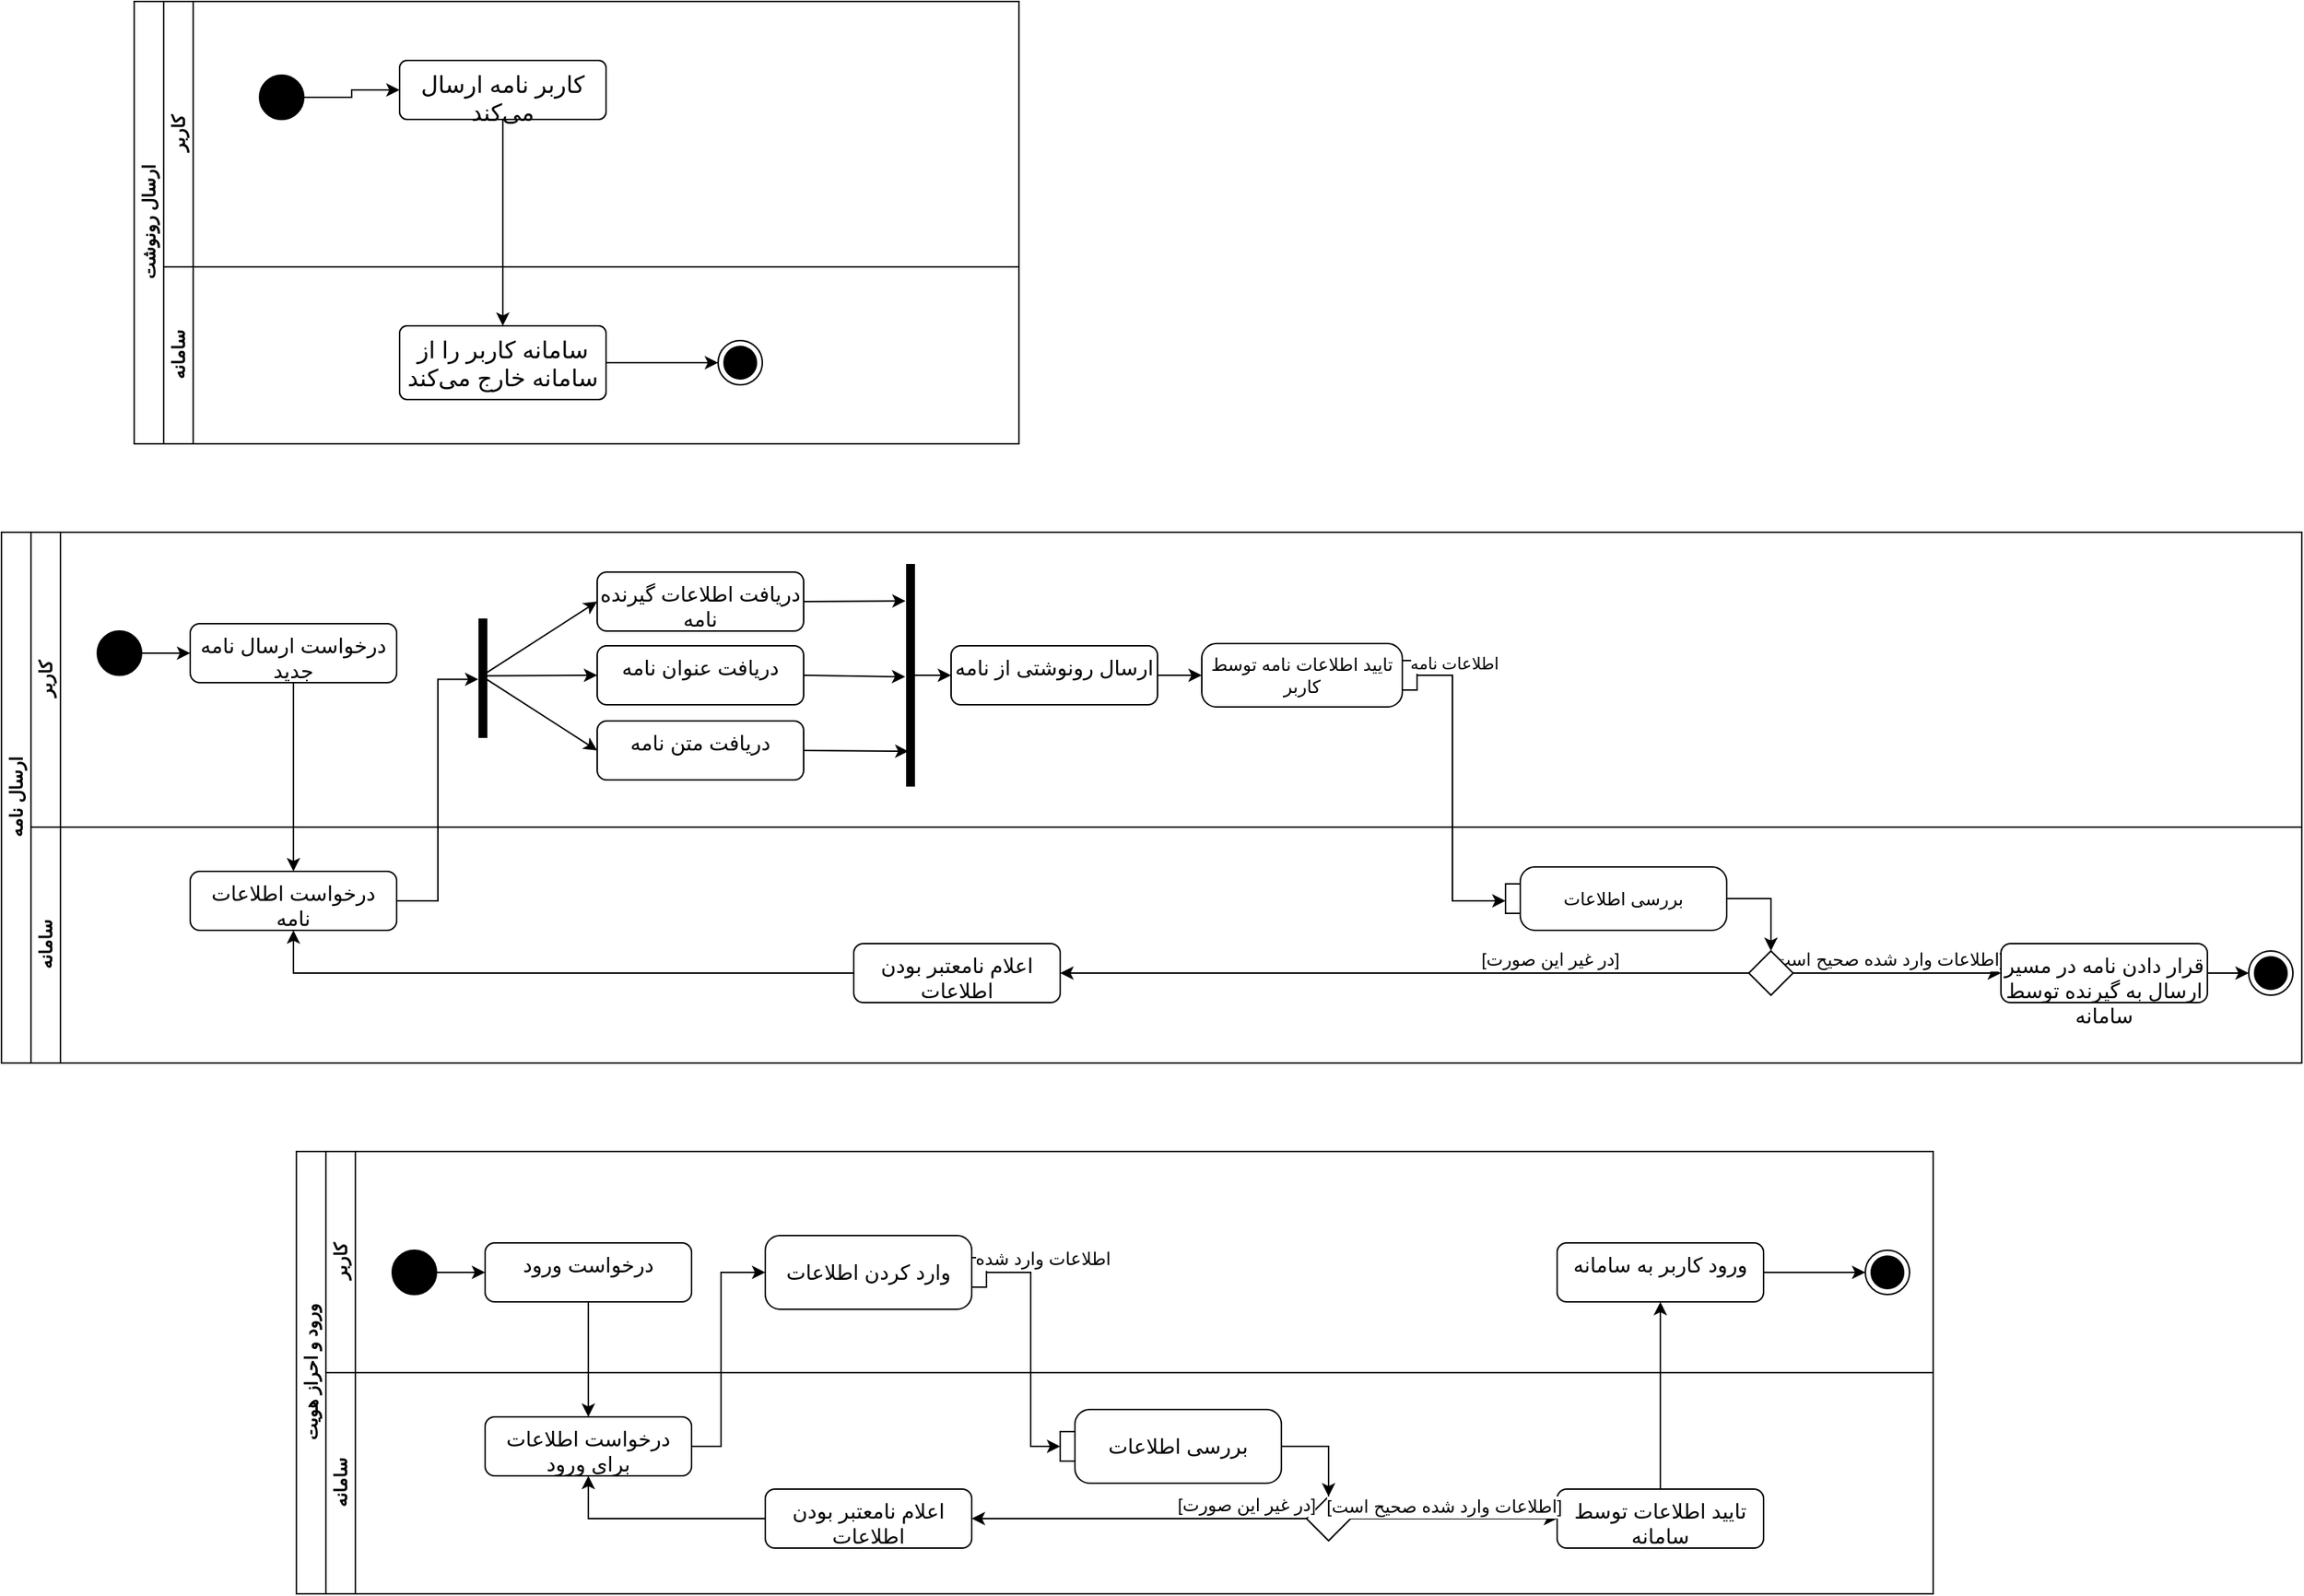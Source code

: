 <mxfile version="23.0.2" type="google">
  <diagram id="prtHgNgQTEPvFCAcTncT" name="Page-1">
    <mxGraphModel grid="1" page="1" gridSize="10" guides="1" tooltips="1" connect="1" arrows="1" fold="1" pageScale="1" pageWidth="827" pageHeight="1169" math="0" shadow="0">
      <root>
        <mxCell id="0" />
        <mxCell id="1" parent="0" />
        <mxCell id="dNxyNK7c78bLwvsdeMH5-19" value="ارسال رونوشت" style="swimlane;html=1;childLayout=stackLayout;resizeParent=1;resizeParentMax=0;horizontal=0;startSize=20;horizontalStack=0;" vertex="1" parent="1">
          <mxGeometry x="120" y="120" width="600" height="300" as="geometry" />
        </mxCell>
        <mxCell id="dNxyNK7c78bLwvsdeMH5-20" value="کاربر" style="swimlane;html=1;startSize=20;horizontal=0;" vertex="1" parent="dNxyNK7c78bLwvsdeMH5-19">
          <mxGeometry x="20" width="580" height="180" as="geometry" />
        </mxCell>
        <mxCell id="e5zLdEuSUeadPVAm26xo-12" style="edgeStyle=orthogonalEdgeStyle;rounded=0;orthogonalLoop=1;jettySize=auto;html=1;" edge="1" parent="dNxyNK7c78bLwvsdeMH5-20" source="e5zLdEuSUeadPVAm26xo-9" target="e5zLdEuSUeadPVAm26xo-14">
          <mxGeometry relative="1" as="geometry">
            <mxPoint x="170" y="65" as="targetPoint" />
          </mxGeometry>
        </mxCell>
        <mxCell id="e5zLdEuSUeadPVAm26xo-9" value="" style="ellipse;fillColor=strokeColor;html=1;" vertex="1" parent="dNxyNK7c78bLwvsdeMH5-20">
          <mxGeometry x="65" y="50" width="30" height="30" as="geometry" />
        </mxCell>
        <mxCell id="e5zLdEuSUeadPVAm26xo-14" value="&lt;font size=&quot;3&quot;&gt;کاربر نامه ارسال می‌کند&lt;/font&gt;" style="html=1;align=center;verticalAlign=top;rounded=1;absoluteArcSize=1;arcSize=10;dashed=0;whiteSpace=wrap;" vertex="1" parent="dNxyNK7c78bLwvsdeMH5-20">
          <mxGeometry x="160" y="40" width="140" height="40" as="geometry" />
        </mxCell>
        <mxCell id="dNxyNK7c78bLwvsdeMH5-21" value="سامانه" style="swimlane;html=1;startSize=20;horizontal=0;" vertex="1" parent="dNxyNK7c78bLwvsdeMH5-19">
          <mxGeometry x="20" y="180" width="580" height="120" as="geometry" />
        </mxCell>
        <mxCell id="e5zLdEuSUeadPVAm26xo-17" value="" style="ellipse;html=1;shape=endState;fillColor=strokeColor;" vertex="1" parent="dNxyNK7c78bLwvsdeMH5-21">
          <mxGeometry x="376" y="50" width="30" height="30" as="geometry" />
        </mxCell>
        <mxCell id="e5zLdEuSUeadPVAm26xo-15" value="&lt;font size=&quot;3&quot;&gt;سامانه کاربر را از سامانه خارج می‌کند&lt;/font&gt;" style="html=1;align=center;verticalAlign=top;rounded=1;absoluteArcSize=1;arcSize=10;dashed=0;whiteSpace=wrap;" vertex="1" parent="dNxyNK7c78bLwvsdeMH5-21">
          <mxGeometry x="160" y="40" width="140" height="50" as="geometry" />
        </mxCell>
        <mxCell id="e5zLdEuSUeadPVAm26xo-18" style="edgeStyle=orthogonalEdgeStyle;rounded=0;orthogonalLoop=1;jettySize=auto;html=1;" edge="1" parent="dNxyNK7c78bLwvsdeMH5-21" source="e5zLdEuSUeadPVAm26xo-15" target="e5zLdEuSUeadPVAm26xo-17">
          <mxGeometry relative="1" as="geometry" />
        </mxCell>
        <mxCell id="e5zLdEuSUeadPVAm26xo-16" style="edgeStyle=orthogonalEdgeStyle;rounded=0;orthogonalLoop=1;jettySize=auto;html=1;" edge="1" parent="dNxyNK7c78bLwvsdeMH5-19" source="e5zLdEuSUeadPVAm26xo-14" target="e5zLdEuSUeadPVAm26xo-15">
          <mxGeometry relative="1" as="geometry" />
        </mxCell>
        <mxCell id="LVV5qmNLE3moK4UfldKX-1" value="ورود و احراز هویت" style="swimlane;html=1;childLayout=stackLayout;resizeParent=1;resizeParentMax=0;horizontal=0;startSize=20;horizontalStack=0;" vertex="1" parent="1">
          <mxGeometry x="230" y="900" width="1110" height="300" as="geometry" />
        </mxCell>
        <mxCell id="LVV5qmNLE3moK4UfldKX-2" value="کاربر" style="swimlane;html=1;startSize=20;horizontal=0;" vertex="1" parent="LVV5qmNLE3moK4UfldKX-1">
          <mxGeometry x="20" width="1090" height="150" as="geometry">
            <mxRectangle x="20" width="490" height="30" as="alternateBounds" />
          </mxGeometry>
        </mxCell>
        <mxCell id="LVV5qmNLE3moK4UfldKX-3" style="edgeStyle=orthogonalEdgeStyle;rounded=0;orthogonalLoop=1;jettySize=auto;html=1;" edge="1" parent="LVV5qmNLE3moK4UfldKX-2" source="LVV5qmNLE3moK4UfldKX-4" target="LVV5qmNLE3moK4UfldKX-5">
          <mxGeometry relative="1" as="geometry">
            <mxPoint x="110" y="82" as="targetPoint" />
          </mxGeometry>
        </mxCell>
        <mxCell id="LVV5qmNLE3moK4UfldKX-4" value="" style="ellipse;fillColor=strokeColor;html=1;" vertex="1" parent="LVV5qmNLE3moK4UfldKX-2">
          <mxGeometry x="45" y="67" width="30" height="30" as="geometry" />
        </mxCell>
        <mxCell id="LVV5qmNLE3moK4UfldKX-5" value="&lt;font style=&quot;font-size: 14px;&quot;&gt;درخواست ورود&lt;/font&gt;" style="html=1;align=center;verticalAlign=top;rounded=1;absoluteArcSize=1;arcSize=13;dashed=0;whiteSpace=wrap;" vertex="1" parent="LVV5qmNLE3moK4UfldKX-2">
          <mxGeometry x="108" y="62" width="140" height="40" as="geometry" />
        </mxCell>
        <mxCell id="LVV5qmNLE3moK4UfldKX-6" value="&lt;font style=&quot;font-size: 14px;&quot;&gt;وارد کردن اطلاعات&lt;/font&gt;" style="shape=mxgraph.uml25.action;html=1;align=center;verticalAlign=middle;absoluteArcSize=1;arcSize=10;dashed=0;spacingRight=10;whiteSpace=wrap;" vertex="1" parent="LVV5qmNLE3moK4UfldKX-2">
          <mxGeometry x="298" y="57" width="150" height="50" as="geometry" />
        </mxCell>
        <mxCell id="LVV5qmNLE3moK4UfldKX-7" value="" style="ellipse;html=1;shape=endState;fillColor=strokeColor;" vertex="1" parent="LVV5qmNLE3moK4UfldKX-2">
          <mxGeometry x="1044" y="67" width="30" height="30" as="geometry" />
        </mxCell>
        <mxCell id="LVV5qmNLE3moK4UfldKX-8" style="edgeStyle=orthogonalEdgeStyle;rounded=0;orthogonalLoop=1;jettySize=auto;html=1;" edge="1" parent="LVV5qmNLE3moK4UfldKX-2" source="LVV5qmNLE3moK4UfldKX-9" target="LVV5qmNLE3moK4UfldKX-7">
          <mxGeometry relative="1" as="geometry" />
        </mxCell>
        <mxCell id="LVV5qmNLE3moK4UfldKX-9" value="&lt;span style=&quot;font-size: 14px;&quot;&gt;ورود کاربر به سامانه&lt;/span&gt;" style="html=1;align=center;verticalAlign=top;rounded=1;absoluteArcSize=1;arcSize=13;dashed=0;whiteSpace=wrap;" vertex="1" parent="LVV5qmNLE3moK4UfldKX-2">
          <mxGeometry x="835" y="62" width="140" height="40" as="geometry" />
        </mxCell>
        <mxCell id="LVV5qmNLE3moK4UfldKX-10" value="سامانه" style="swimlane;html=1;startSize=20;horizontal=0;" vertex="1" parent="LVV5qmNLE3moK4UfldKX-1">
          <mxGeometry x="20" y="150" width="1090" height="150" as="geometry" />
        </mxCell>
        <mxCell id="LVV5qmNLE3moK4UfldKX-11" value="&lt;font style=&quot;font-size: 14px;&quot;&gt;درخواست اطلاعات برای ورود&lt;/font&gt;" style="html=1;align=center;verticalAlign=top;rounded=1;absoluteArcSize=1;arcSize=13;dashed=0;whiteSpace=wrap;" vertex="1" parent="LVV5qmNLE3moK4UfldKX-10">
          <mxGeometry x="108" y="30" width="140" height="40" as="geometry" />
        </mxCell>
        <mxCell id="LVV5qmNLE3moK4UfldKX-12" style="edgeStyle=orthogonalEdgeStyle;rounded=0;orthogonalLoop=1;jettySize=auto;html=1;" edge="1" parent="LVV5qmNLE3moK4UfldKX-10" source="LVV5qmNLE3moK4UfldKX-18" target="LVV5qmNLE3moK4UfldKX-13">
          <mxGeometry relative="1" as="geometry">
            <Array as="points" />
          </mxGeometry>
        </mxCell>
        <mxCell id="LVV5qmNLE3moK4UfldKX-13" value="" style="rhombus;" vertex="1" parent="LVV5qmNLE3moK4UfldKX-10">
          <mxGeometry x="665" y="84" width="30" height="30" as="geometry" />
        </mxCell>
        <mxCell id="LVV5qmNLE3moK4UfldKX-14" style="edgeStyle=orthogonalEdgeStyle;rounded=0;orthogonalLoop=1;jettySize=auto;html=1;" edge="1" parent="LVV5qmNLE3moK4UfldKX-10" source="LVV5qmNLE3moK4UfldKX-15" target="LVV5qmNLE3moK4UfldKX-11">
          <mxGeometry relative="1" as="geometry">
            <Array as="points">
              <mxPoint x="178" y="99" />
            </Array>
          </mxGeometry>
        </mxCell>
        <mxCell id="LVV5qmNLE3moK4UfldKX-15" value="&lt;font style=&quot;font-size: 14px;&quot;&gt;اعلام نامعتبر بودن اطلاعات&lt;/font&gt;" style="html=1;align=center;verticalAlign=top;rounded=1;absoluteArcSize=1;arcSize=13;dashed=0;whiteSpace=wrap;" vertex="1" parent="LVV5qmNLE3moK4UfldKX-10">
          <mxGeometry x="298" y="79" width="140" height="40" as="geometry" />
        </mxCell>
        <mxCell id="LVV5qmNLE3moK4UfldKX-16" style="edgeStyle=orthogonalEdgeStyle;rounded=0;orthogonalLoop=1;jettySize=auto;html=1;" edge="1" parent="LVV5qmNLE3moK4UfldKX-10" source="LVV5qmNLE3moK4UfldKX-13" target="LVV5qmNLE3moK4UfldKX-15">
          <mxGeometry relative="1" as="geometry" />
        </mxCell>
        <mxCell id="LVV5qmNLE3moK4UfldKX-17" value="&lt;font style=&quot;font-size: 12px;&quot;&gt;[در غیر این صورت]&lt;/font&gt;" style="edgeLabel;html=1;align=center;verticalAlign=middle;resizable=0;points=[];" connectable="0" vertex="1" parent="LVV5qmNLE3moK4UfldKX-16">
          <mxGeometry x="-0.221" y="-2" relative="1" as="geometry">
            <mxPoint x="47" y="-7" as="offset" />
          </mxGeometry>
        </mxCell>
        <mxCell id="LVV5qmNLE3moK4UfldKX-18" value="&lt;font style=&quot;font-size: 14px;&quot;&gt;بررسی اطلاعات&lt;/font&gt;" style="shape=mxgraph.uml25.action;html=1;align=center;verticalAlign=middle;absoluteArcSize=1;arcSize=10;dashed=0;spacingLeft=10;flipH=1;whiteSpace=wrap;" vertex="1" parent="LVV5qmNLE3moK4UfldKX-10">
          <mxGeometry x="498" y="25" width="150" height="50" as="geometry" />
        </mxCell>
        <mxCell id="LVV5qmNLE3moK4UfldKX-19" value="&lt;span style=&quot;font-size: 14px;&quot;&gt;تایید اطلاعات توسط سامانه&lt;/span&gt;" style="html=1;align=center;verticalAlign=top;rounded=1;absoluteArcSize=1;arcSize=13;dashed=0;whiteSpace=wrap;" vertex="1" parent="LVV5qmNLE3moK4UfldKX-10">
          <mxGeometry x="835" y="79" width="140" height="40" as="geometry" />
        </mxCell>
        <mxCell id="LVV5qmNLE3moK4UfldKX-20" style="edgeStyle=orthogonalEdgeStyle;rounded=0;orthogonalLoop=1;jettySize=auto;html=1;" edge="1" parent="LVV5qmNLE3moK4UfldKX-10" source="LVV5qmNLE3moK4UfldKX-13" target="LVV5qmNLE3moK4UfldKX-19">
          <mxGeometry relative="1" as="geometry">
            <mxPoint x="731" y="98.64" as="sourcePoint" />
            <mxPoint x="824" y="98.64" as="targetPoint" />
          </mxGeometry>
        </mxCell>
        <mxCell id="LVV5qmNLE3moK4UfldKX-21" value="&lt;span style=&quot;font-size: 12px;&quot;&gt;[اطلاعات وارد شده صحیح است]&lt;/span&gt;" style="edgeLabel;html=1;align=center;verticalAlign=middle;resizable=0;points=[];" connectable="0" vertex="1" parent="LVV5qmNLE3moK4UfldKX-20">
          <mxGeometry x="-0.362" y="1" relative="1" as="geometry">
            <mxPoint x="18" y="-7" as="offset" />
          </mxGeometry>
        </mxCell>
        <mxCell id="LVV5qmNLE3moK4UfldKX-22" style="edgeStyle=orthogonalEdgeStyle;rounded=0;orthogonalLoop=1;jettySize=auto;html=1;" edge="1" parent="LVV5qmNLE3moK4UfldKX-1" source="LVV5qmNLE3moK4UfldKX-5" target="LVV5qmNLE3moK4UfldKX-11">
          <mxGeometry relative="1" as="geometry">
            <Array as="points" />
          </mxGeometry>
        </mxCell>
        <mxCell id="LVV5qmNLE3moK4UfldKX-23" style="edgeStyle=orthogonalEdgeStyle;rounded=0;orthogonalLoop=1;jettySize=auto;html=1;" edge="1" parent="LVV5qmNLE3moK4UfldKX-1" source="LVV5qmNLE3moK4UfldKX-11" target="LVV5qmNLE3moK4UfldKX-6">
          <mxGeometry relative="1" as="geometry">
            <Array as="points">
              <mxPoint x="288" y="200" />
              <mxPoint x="288" y="82" />
            </Array>
          </mxGeometry>
        </mxCell>
        <mxCell id="LVV5qmNLE3moK4UfldKX-24" style="edgeStyle=orthogonalEdgeStyle;rounded=0;orthogonalLoop=1;jettySize=auto;html=1;" edge="1" parent="LVV5qmNLE3moK4UfldKX-1" source="LVV5qmNLE3moK4UfldKX-6" target="LVV5qmNLE3moK4UfldKX-18">
          <mxGeometry relative="1" as="geometry">
            <mxPoint x="558.026" y="210" as="targetPoint" />
            <Array as="points">
              <mxPoint x="498" y="82" />
              <mxPoint x="498" y="200" />
            </Array>
          </mxGeometry>
        </mxCell>
        <mxCell id="LVV5qmNLE3moK4UfldKX-25" value="&lt;font style=&quot;font-size: 12px;&quot;&gt;اطلاعات وارد شده&lt;/font&gt;" style="edgeLabel;html=1;align=center;verticalAlign=middle;resizable=0;points=[];" connectable="0" vertex="1" parent="LVV5qmNLE3moK4UfldKX-24">
          <mxGeometry x="-0.836" y="-1" relative="1" as="geometry">
            <mxPoint x="24" y="-10" as="offset" />
          </mxGeometry>
        </mxCell>
        <mxCell id="LVV5qmNLE3moK4UfldKX-26" style="edgeStyle=orthogonalEdgeStyle;rounded=0;orthogonalLoop=1;jettySize=auto;html=1;" edge="1" parent="LVV5qmNLE3moK4UfldKX-1" source="LVV5qmNLE3moK4UfldKX-19" target="LVV5qmNLE3moK4UfldKX-9">
          <mxGeometry relative="1" as="geometry" />
        </mxCell>
        <mxCell id="LVV5qmNLE3moK4UfldKX-103" value="ارسال نامه" style="swimlane;html=1;childLayout=stackLayout;resizeParent=1;resizeParentMax=0;horizontal=0;startSize=20;horizontalStack=0;" vertex="1" parent="1">
          <mxGeometry x="30" y="480" width="1560" height="360" as="geometry" />
        </mxCell>
        <mxCell id="LVV5qmNLE3moK4UfldKX-104" value="کاربر" style="swimlane;html=1;startSize=20;horizontal=0;" vertex="1" parent="LVV5qmNLE3moK4UfldKX-103">
          <mxGeometry x="20" width="1540" height="200" as="geometry">
            <mxRectangle x="20" width="490" height="30" as="alternateBounds" />
          </mxGeometry>
        </mxCell>
        <mxCell id="LVV5qmNLE3moK4UfldKX-105" style="edgeStyle=orthogonalEdgeStyle;rounded=0;orthogonalLoop=1;jettySize=auto;html=1;" edge="1" parent="LVV5qmNLE3moK4UfldKX-104" source="LVV5qmNLE3moK4UfldKX-106" target="LVV5qmNLE3moK4UfldKX-107">
          <mxGeometry relative="1" as="geometry">
            <mxPoint x="110" y="82" as="targetPoint" />
          </mxGeometry>
        </mxCell>
        <mxCell id="LVV5qmNLE3moK4UfldKX-106" value="" style="ellipse;fillColor=strokeColor;html=1;" vertex="1" parent="LVV5qmNLE3moK4UfldKX-104">
          <mxGeometry x="45" y="67" width="30" height="30" as="geometry" />
        </mxCell>
        <mxCell id="LVV5qmNLE3moK4UfldKX-107" value="&lt;font style=&quot;font-size: 14px;&quot;&gt;درخواست ارسال نامه جدید&lt;/font&gt;" style="html=1;align=center;verticalAlign=top;rounded=1;absoluteArcSize=1;arcSize=13;dashed=0;whiteSpace=wrap;" vertex="1" parent="LVV5qmNLE3moK4UfldKX-104">
          <mxGeometry x="108" y="62" width="140" height="40" as="geometry" />
        </mxCell>
        <mxCell id="LVV5qmNLE3moK4UfldKX-108" style="rounded=0;orthogonalLoop=1;jettySize=auto;html=1;exitX=0.677;exitY=0.466;exitDx=0;exitDy=0;exitPerimeter=0;entryX=0;entryY=0.5;entryDx=0;entryDy=0;" edge="1" parent="LVV5qmNLE3moK4UfldKX-104" source="LVV5qmNLE3moK4UfldKX-109" target="LVV5qmNLE3moK4UfldKX-110">
          <mxGeometry relative="1" as="geometry">
            <mxPoint x="364.005" y="133.52" as="sourcePoint" />
            <mxPoint x="384" y="79.484" as="targetPoint" />
          </mxGeometry>
        </mxCell>
        <mxCell id="LVV5qmNLE3moK4UfldKX-109" value="" style="html=1;points=[];perimeter=orthogonalPerimeter;fillColor=strokeColor;" vertex="1" parent="LVV5qmNLE3moK4UfldKX-104">
          <mxGeometry x="304" y="59" width="5" height="80" as="geometry" />
        </mxCell>
        <mxCell id="LVV5qmNLE3moK4UfldKX-110" value="&lt;span style=&quot;font-size: 14px;&quot;&gt;دریافت اطلاعات گیرنده نامه&lt;/span&gt;" style="html=1;align=center;verticalAlign=top;rounded=1;absoluteArcSize=1;arcSize=13;dashed=0;whiteSpace=wrap;" vertex="1" parent="LVV5qmNLE3moK4UfldKX-104">
          <mxGeometry x="384" y="27" width="140" height="40" as="geometry" />
        </mxCell>
        <mxCell id="LVV5qmNLE3moK4UfldKX-111" value="&lt;span style=&quot;font-size: 14px;&quot;&gt;دریافت عنوان نامه&lt;/span&gt;" style="html=1;align=center;verticalAlign=top;rounded=1;absoluteArcSize=1;arcSize=13;dashed=0;whiteSpace=wrap;" vertex="1" parent="LVV5qmNLE3moK4UfldKX-104">
          <mxGeometry x="384" y="77" width="140" height="40" as="geometry" />
        </mxCell>
        <mxCell id="LVV5qmNLE3moK4UfldKX-112" value="&lt;span style=&quot;font-size: 14px;&quot;&gt;دریافت متن نامه&lt;/span&gt;" style="html=1;align=center;verticalAlign=top;rounded=1;absoluteArcSize=1;arcSize=13;dashed=0;whiteSpace=wrap;" vertex="1" parent="LVV5qmNLE3moK4UfldKX-104">
          <mxGeometry x="384" y="128" width="140" height="40" as="geometry" />
        </mxCell>
        <mxCell id="LVV5qmNLE3moK4UfldKX-113" style="rounded=0;orthogonalLoop=1;jettySize=auto;html=1;exitX=0.791;exitY=0.48;exitDx=0;exitDy=0;exitPerimeter=0;entryX=0;entryY=0.5;entryDx=0;entryDy=0;" edge="1" parent="LVV5qmNLE3moK4UfldKX-104" source="LVV5qmNLE3moK4UfldKX-109" target="LVV5qmNLE3moK4UfldKX-111">
          <mxGeometry relative="1" as="geometry">
            <mxPoint x="317" y="104" as="sourcePoint" />
            <mxPoint x="394" y="57" as="targetPoint" />
          </mxGeometry>
        </mxCell>
        <mxCell id="LVV5qmNLE3moK4UfldKX-114" style="rounded=0;orthogonalLoop=1;jettySize=auto;html=1;exitX=0.905;exitY=0.505;exitDx=0;exitDy=0;exitPerimeter=0;entryX=0;entryY=0.5;entryDx=0;entryDy=0;" edge="1" parent="LVV5qmNLE3moK4UfldKX-104" source="LVV5qmNLE3moK4UfldKX-109" target="LVV5qmNLE3moK4UfldKX-112">
          <mxGeometry relative="1" as="geometry">
            <mxPoint x="318" y="107" as="sourcePoint" />
            <mxPoint x="394" y="107" as="targetPoint" />
          </mxGeometry>
        </mxCell>
        <mxCell id="LVV5qmNLE3moK4UfldKX-115" style="rounded=0;orthogonalLoop=1;jettySize=auto;html=1;exitX=1;exitY=0.5;exitDx=0;exitDy=0;entryX=-0.17;entryY=0.164;entryDx=0;entryDy=0;entryPerimeter=0;" edge="1" parent="LVV5qmNLE3moK4UfldKX-104" source="LVV5qmNLE3moK4UfldKX-110" target="LVV5qmNLE3moK4UfldKX-117">
          <mxGeometry relative="1" as="geometry">
            <mxPoint x="674.005" y="133.02" as="sourcePoint" />
            <mxPoint x="595" y="95" as="targetPoint" />
          </mxGeometry>
        </mxCell>
        <mxCell id="LVV5qmNLE3moK4UfldKX-116" style="edgeStyle=orthogonalEdgeStyle;rounded=0;orthogonalLoop=1;jettySize=auto;html=1;" edge="1" parent="LVV5qmNLE3moK4UfldKX-104" source="LVV5qmNLE3moK4UfldKX-117" target="LVV5qmNLE3moK4UfldKX-121">
          <mxGeometry relative="1" as="geometry" />
        </mxCell>
        <mxCell id="LVV5qmNLE3moK4UfldKX-117" value="" style="html=1;points=[];perimeter=orthogonalPerimeter;fillColor=strokeColor;" vertex="1" parent="LVV5qmNLE3moK4UfldKX-104">
          <mxGeometry x="594" y="22" width="5" height="150" as="geometry" />
        </mxCell>
        <mxCell id="LVV5qmNLE3moK4UfldKX-118" style="rounded=0;orthogonalLoop=1;jettySize=auto;html=1;exitX=1;exitY=0.5;exitDx=0;exitDy=0;entryX=-0.218;entryY=0.507;entryDx=0;entryDy=0;entryPerimeter=0;" edge="1" parent="LVV5qmNLE3moK4UfldKX-104" source="LVV5qmNLE3moK4UfldKX-111" target="LVV5qmNLE3moK4UfldKX-117">
          <mxGeometry relative="1" as="geometry">
            <mxPoint x="627" y="103.5" as="sourcePoint" />
            <mxPoint x="574" y="100" as="targetPoint" />
          </mxGeometry>
        </mxCell>
        <mxCell id="LVV5qmNLE3moK4UfldKX-119" style="rounded=0;orthogonalLoop=1;jettySize=auto;html=1;exitX=1;exitY=0.5;exitDx=0;exitDy=0;entryX=0.212;entryY=0.844;entryDx=0;entryDy=0;entryPerimeter=0;" edge="1" parent="LVV5qmNLE3moK4UfldKX-104" source="LVV5qmNLE3moK4UfldKX-112" target="LVV5qmNLE3moK4UfldKX-117">
          <mxGeometry relative="1" as="geometry">
            <mxPoint x="628" y="106.5" as="sourcePoint" />
            <mxPoint x="594" y="150" as="targetPoint" />
          </mxGeometry>
        </mxCell>
        <mxCell id="LVV5qmNLE3moK4UfldKX-120" style="edgeStyle=orthogonalEdgeStyle;rounded=0;orthogonalLoop=1;jettySize=auto;html=1;" edge="1" parent="LVV5qmNLE3moK4UfldKX-104" source="LVV5qmNLE3moK4UfldKX-121" target="LVV5qmNLE3moK4UfldKX-122">
          <mxGeometry relative="1" as="geometry">
            <mxPoint x="784" y="97.03" as="targetPoint" />
          </mxGeometry>
        </mxCell>
        <mxCell id="LVV5qmNLE3moK4UfldKX-121" value="&lt;span style=&quot;font-size: 14px;&quot;&gt;ارسال رونوشتی از نامه&lt;/span&gt;" style="html=1;align=center;verticalAlign=top;rounded=1;absoluteArcSize=1;arcSize=13;dashed=0;whiteSpace=wrap;" vertex="1" parent="LVV5qmNLE3moK4UfldKX-104">
          <mxGeometry x="624" y="77" width="140" height="40" as="geometry" />
        </mxCell>
        <mxCell id="LVV5qmNLE3moK4UfldKX-122" value="تایید اطلاعات نامه توسط کاربر" style="shape=mxgraph.uml25.action;html=1;align=center;verticalAlign=middle;absoluteArcSize=1;arcSize=10;dashed=0;spacingRight=10;whiteSpace=wrap;" vertex="1" parent="LVV5qmNLE3moK4UfldKX-104">
          <mxGeometry x="794" y="75.5" width="146" height="43" as="geometry" />
        </mxCell>
        <mxCell id="LVV5qmNLE3moK4UfldKX-123" value="سامانه" style="swimlane;html=1;startSize=20;horizontal=0;" vertex="1" parent="LVV5qmNLE3moK4UfldKX-103">
          <mxGeometry x="20" y="200" width="1540" height="160" as="geometry" />
        </mxCell>
        <mxCell id="LVV5qmNLE3moK4UfldKX-124" value="" style="ellipse;html=1;shape=endState;fillColor=strokeColor;" vertex="1" parent="LVV5qmNLE3moK4UfldKX-123">
          <mxGeometry x="1504" y="84" width="30" height="30" as="geometry" />
        </mxCell>
        <mxCell id="LVV5qmNLE3moK4UfldKX-125" value="&lt;font style=&quot;font-size: 14px;&quot;&gt;درخواست اطلاعات نامه&lt;/font&gt;" style="html=1;align=center;verticalAlign=top;rounded=1;absoluteArcSize=1;arcSize=13;dashed=0;whiteSpace=wrap;" vertex="1" parent="LVV5qmNLE3moK4UfldKX-123">
          <mxGeometry x="108" y="30" width="140" height="40" as="geometry" />
        </mxCell>
        <mxCell id="LVV5qmNLE3moK4UfldKX-127" style="edgeStyle=orthogonalEdgeStyle;rounded=0;orthogonalLoop=1;jettySize=auto;html=1;" edge="1" parent="LVV5qmNLE3moK4UfldKX-123" source="LVV5qmNLE3moK4UfldKX-129" target="LVV5qmNLE3moK4UfldKX-136">
          <mxGeometry relative="1" as="geometry">
            <mxPoint x="1231" y="98.64" as="sourcePoint" />
            <mxPoint x="1354" y="99" as="targetPoint" />
          </mxGeometry>
        </mxCell>
        <mxCell id="LVV5qmNLE3moK4UfldKX-128" value="&lt;span style=&quot;font-size: 12px;&quot;&gt;[اطلاعات وارد شده صحیح است]&lt;/span&gt;" style="edgeLabel;html=1;align=center;verticalAlign=middle;resizable=0;points=[];" connectable="0" vertex="1" parent="LVV5qmNLE3moK4UfldKX-127">
          <mxGeometry x="-0.362" y="1" relative="1" as="geometry">
            <mxPoint x="18" y="-8" as="offset" />
          </mxGeometry>
        </mxCell>
        <mxCell id="LVV5qmNLE3moK4UfldKX-129" value="" style="rhombus;" vertex="1" parent="LVV5qmNLE3moK4UfldKX-123">
          <mxGeometry x="1165" y="84" width="30" height="30" as="geometry" />
        </mxCell>
        <mxCell id="LVV5qmNLE3moK4UfldKX-130" style="edgeStyle=orthogonalEdgeStyle;rounded=0;orthogonalLoop=1;jettySize=auto;html=1;" edge="1" parent="LVV5qmNLE3moK4UfldKX-123" source="LVV5qmNLE3moK4UfldKX-131" target="LVV5qmNLE3moK4UfldKX-125">
          <mxGeometry relative="1" as="geometry">
            <Array as="points">
              <mxPoint x="178" y="99" />
            </Array>
          </mxGeometry>
        </mxCell>
        <mxCell id="LVV5qmNLE3moK4UfldKX-131" value="&lt;font style=&quot;font-size: 14px;&quot;&gt;اعلام نامعتبر بودن اطلاعات&lt;/font&gt;" style="html=1;align=center;verticalAlign=top;rounded=1;absoluteArcSize=1;arcSize=13;dashed=0;whiteSpace=wrap;" vertex="1" parent="LVV5qmNLE3moK4UfldKX-123">
          <mxGeometry x="558" y="79" width="140" height="40" as="geometry" />
        </mxCell>
        <mxCell id="LVV5qmNLE3moK4UfldKX-132" style="edgeStyle=orthogonalEdgeStyle;rounded=0;orthogonalLoop=1;jettySize=auto;html=1;" edge="1" parent="LVV5qmNLE3moK4UfldKX-123" source="LVV5qmNLE3moK4UfldKX-129" target="LVV5qmNLE3moK4UfldKX-131">
          <mxGeometry relative="1" as="geometry" />
        </mxCell>
        <mxCell id="LVV5qmNLE3moK4UfldKX-133" value="&lt;font style=&quot;font-size: 12px;&quot;&gt;[در غیر این صورت]&lt;/font&gt;" style="edgeLabel;html=1;align=center;verticalAlign=middle;resizable=0;points=[];" connectable="0" vertex="1" parent="LVV5qmNLE3moK4UfldKX-132">
          <mxGeometry x="-0.221" y="-2" relative="1" as="geometry">
            <mxPoint x="47" y="-7" as="offset" />
          </mxGeometry>
        </mxCell>
        <mxCell id="LVV5qmNLE3moK4UfldKX-135" style="edgeStyle=orthogonalEdgeStyle;rounded=0;orthogonalLoop=1;jettySize=auto;html=1;" edge="1" parent="LVV5qmNLE3moK4UfldKX-123" source="LVV5qmNLE3moK4UfldKX-136" target="LVV5qmNLE3moK4UfldKX-124">
          <mxGeometry relative="1" as="geometry" />
        </mxCell>
        <mxCell id="LVV5qmNLE3moK4UfldKX-136" value="&lt;font style=&quot;font-size: 14px;&quot;&gt;قرار دادن نامه در مسیر ارسال به گیرنده توسط سامانه&lt;/font&gt;" style="html=1;align=center;verticalAlign=top;rounded=1;absoluteArcSize=1;arcSize=13;dashed=0;whiteSpace=wrap;" vertex="1" parent="LVV5qmNLE3moK4UfldKX-123">
          <mxGeometry x="1336" y="79" width="140" height="40" as="geometry" />
        </mxCell>
        <mxCell id="LVV5qmNLE3moK4UfldKX-134" value="بررسی اطلاعات" style="shape=mxgraph.uml25.action;html=1;align=center;verticalAlign=middle;absoluteArcSize=1;arcSize=10;dashed=0;spacingLeft=10;flipH=1;whiteSpace=wrap;" vertex="1" parent="LVV5qmNLE3moK4UfldKX-123">
          <mxGeometry x="1000" y="27" width="150" height="43" as="geometry" />
        </mxCell>
        <mxCell id="LVV5qmNLE3moK4UfldKX-126" style="edgeStyle=orthogonalEdgeStyle;rounded=0;orthogonalLoop=1;jettySize=auto;html=1;" edge="1" parent="LVV5qmNLE3moK4UfldKX-123" source="LVV5qmNLE3moK4UfldKX-134" target="LVV5qmNLE3moK4UfldKX-129">
          <mxGeometry relative="1" as="geometry">
            <Array as="points" />
          </mxGeometry>
        </mxCell>
        <mxCell id="LVV5qmNLE3moK4UfldKX-137" style="edgeStyle=orthogonalEdgeStyle;rounded=0;orthogonalLoop=1;jettySize=auto;html=1;" edge="1" parent="LVV5qmNLE3moK4UfldKX-103" source="LVV5qmNLE3moK4UfldKX-107" target="LVV5qmNLE3moK4UfldKX-125">
          <mxGeometry relative="1" as="geometry">
            <Array as="points" />
          </mxGeometry>
        </mxCell>
        <mxCell id="LVV5qmNLE3moK4UfldKX-138" style="edgeStyle=orthogonalEdgeStyle;rounded=0;orthogonalLoop=1;jettySize=auto;html=1;entryX=-0.121;entryY=0.509;entryDx=0;entryDy=0;entryPerimeter=0;" edge="1" parent="LVV5qmNLE3moK4UfldKX-103" source="LVV5qmNLE3moK4UfldKX-125" target="LVV5qmNLE3moK4UfldKX-109">
          <mxGeometry relative="1" as="geometry">
            <mxPoint x="284" y="97" as="targetPoint" />
          </mxGeometry>
        </mxCell>
        <mxCell id="LVV5qmNLE3moK4UfldKX-139" style="edgeStyle=orthogonalEdgeStyle;rounded=0;orthogonalLoop=1;jettySize=auto;html=1;" edge="1" parent="LVV5qmNLE3moK4UfldKX-103" source="LVV5qmNLE3moK4UfldKX-122" target="LVV5qmNLE3moK4UfldKX-134">
          <mxGeometry relative="1" as="geometry">
            <Array as="points">
              <mxPoint x="984" y="97" />
              <mxPoint x="984" y="250" />
            </Array>
          </mxGeometry>
        </mxCell>
        <mxCell id="LVV5qmNLE3moK4UfldKX-140" value="اطلاعات نامه" style="edgeLabel;html=1;align=center;verticalAlign=middle;resizable=0;points=[];" connectable="0" vertex="1" parent="LVV5qmNLE3moK4UfldKX-139">
          <mxGeometry x="-0.783" y="2" relative="1" as="geometry">
            <mxPoint x="2" y="-6" as="offset" />
          </mxGeometry>
        </mxCell>
      </root>
    </mxGraphModel>
  </diagram>
</mxfile>
